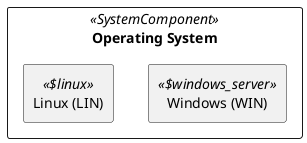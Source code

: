 @startuml


skinparam monochrome true
skinparam componentStyle uml2



show stereotype

rectangle Operating__F_System as "Operating System" <<SystemComponent>> {
	rectangle Windows__F___N_WIN__O_ as "Windows (WIN)" <<$windows_server>> {
	}		
	rectangle Linux__F___N_LIN__O_ as "Linux (LIN)" <<$linux>> {
	}		

}

' Begin Protected Region [[layouting]]

' End Protected Region   [[layouting]]

@enduml
' Actifsource ID=[dc5bfacd-eaac-11e8-88d3-bfc6b992bdec,3c2f36f3-0a96-11e9-9f72-e5610a9d4cd3,Hash]
